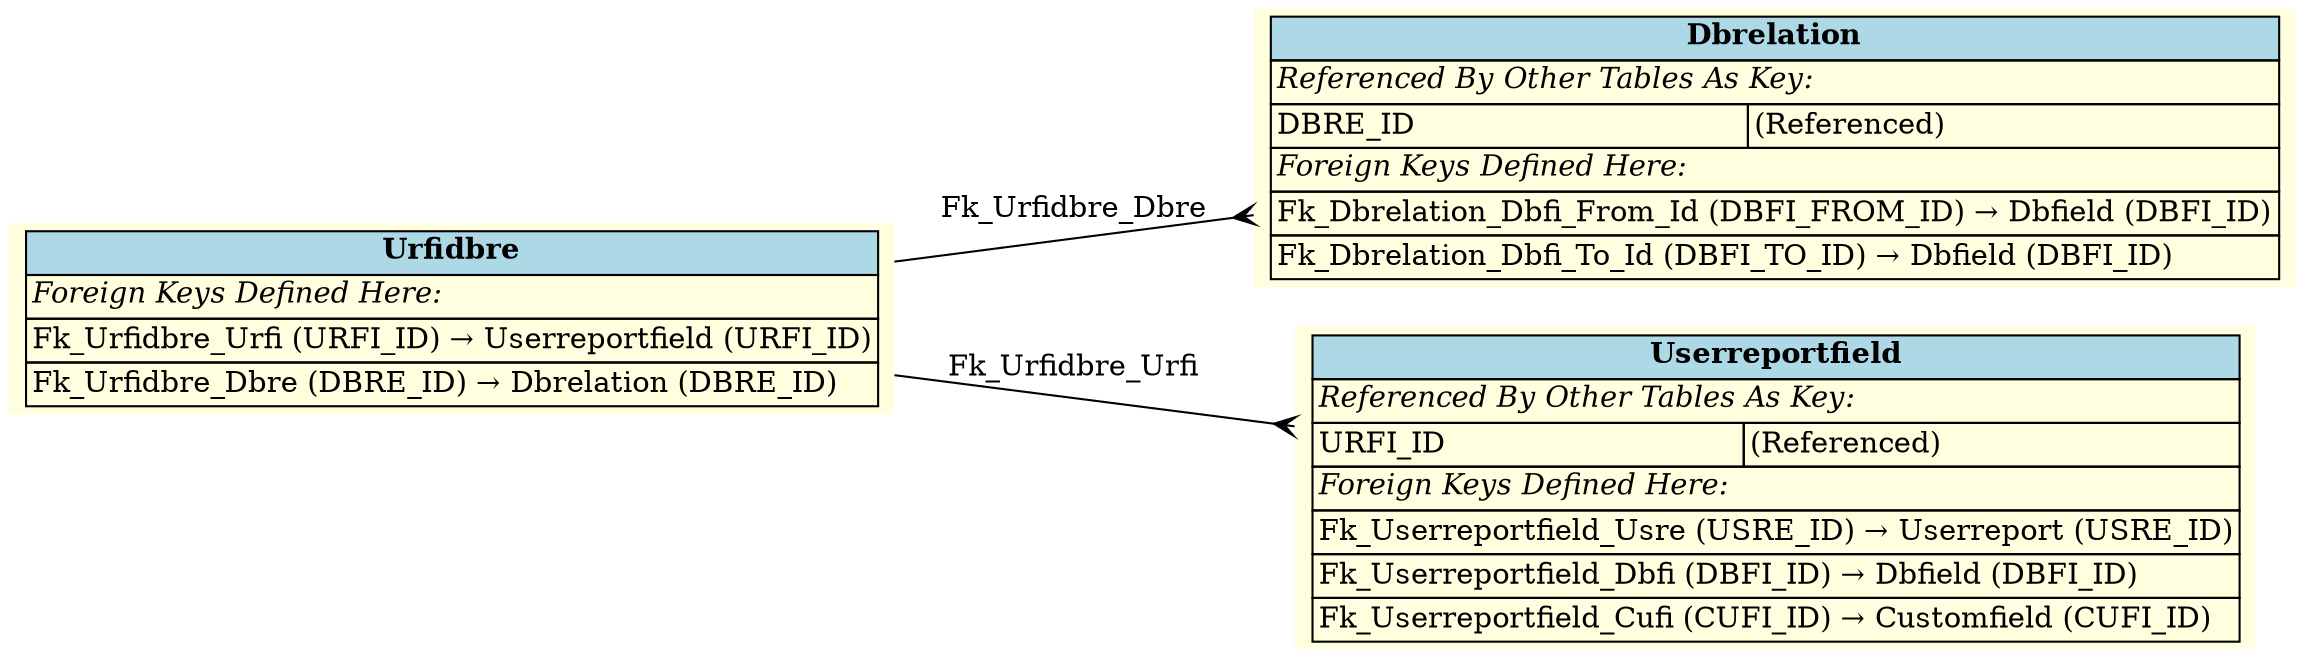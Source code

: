 digraph ERD {
  rankdir=LR;
  node [shape=plaintext, style=filled, fillcolor=lightyellow];
  edge [arrowhead=crow, arrowtail=none, dir=both, labelfontsize=10];

  "Urfidbre" [
    label=<
    <TABLE BORDER="0" CELLBORDER="1" CELLSPACING="0" BGCOLOR="lightyellow">
      <TR><TD COLSPAN="2" BGCOLOR="lightblue"><B>Urfidbre</B></TD></TR>
      <TR><TD COLSPAN="2" ALIGN="LEFT"><I>Foreign Keys Defined Here:</I></TD></TR>
      <TR><TD ALIGN="LEFT" COLSPAN="2">Fk_Urfidbre_Urfi (URFI_ID) &rarr; Userreportfield (URFI_ID)</TD></TR>
      <TR><TD ALIGN="LEFT" COLSPAN="2">Fk_Urfidbre_Dbre (DBRE_ID) &rarr; Dbrelation (DBRE_ID)</TD></TR>
    </TABLE>
    >
  ];

  "Dbrelation" [
    label=<
    <TABLE BORDER="0" CELLBORDER="1" CELLSPACING="0" BGCOLOR="lightyellow">
      <TR><TD COLSPAN="2" BGCOLOR="lightblue"><B>Dbrelation</B></TD></TR>
      <TR><TD COLSPAN="2" ALIGN="LEFT"><I>Referenced By Other Tables As Key:</I></TD></TR>
      <TR><TD ALIGN="LEFT">DBRE_ID</TD><TD ALIGN="LEFT">(Referenced)</TD></TR>
      <TR><TD COLSPAN="2" ALIGN="LEFT"><I>Foreign Keys Defined Here:</I></TD></TR>
      <TR><TD ALIGN="LEFT" COLSPAN="2">Fk_Dbrelation_Dbfi_From_Id (DBFI_FROM_ID) &rarr; Dbfield (DBFI_ID)</TD></TR>
      <TR><TD ALIGN="LEFT" COLSPAN="2">Fk_Dbrelation_Dbfi_To_Id (DBFI_TO_ID) &rarr; Dbfield (DBFI_ID)</TD></TR>
    </TABLE>
    >
  ];

  "Userreportfield" [
    label=<
    <TABLE BORDER="0" CELLBORDER="1" CELLSPACING="0" BGCOLOR="lightyellow">
      <TR><TD COLSPAN="2" BGCOLOR="lightblue"><B>Userreportfield</B></TD></TR>
      <TR><TD COLSPAN="2" ALIGN="LEFT"><I>Referenced By Other Tables As Key:</I></TD></TR>
      <TR><TD ALIGN="LEFT">URFI_ID</TD><TD ALIGN="LEFT">(Referenced)</TD></TR>
      <TR><TD COLSPAN="2" ALIGN="LEFT"><I>Foreign Keys Defined Here:</I></TD></TR>
      <TR><TD ALIGN="LEFT" COLSPAN="2">Fk_Userreportfield_Usre (USRE_ID) &rarr; Userreport (USRE_ID)</TD></TR>
      <TR><TD ALIGN="LEFT" COLSPAN="2">Fk_Userreportfield_Dbfi (DBFI_ID) &rarr; Dbfield (DBFI_ID)</TD></TR>
      <TR><TD ALIGN="LEFT" COLSPAN="2">Fk_Userreportfield_Cufi (CUFI_ID) &rarr; Customfield (CUFI_ID)</TD></TR>
    </TABLE>
    >
  ];

  "Urfidbre" -> "Dbrelation" [label=" Fk_Urfidbre_Dbre "];
  "Urfidbre" -> "Userreportfield" [label=" Fk_Urfidbre_Urfi "];
}
